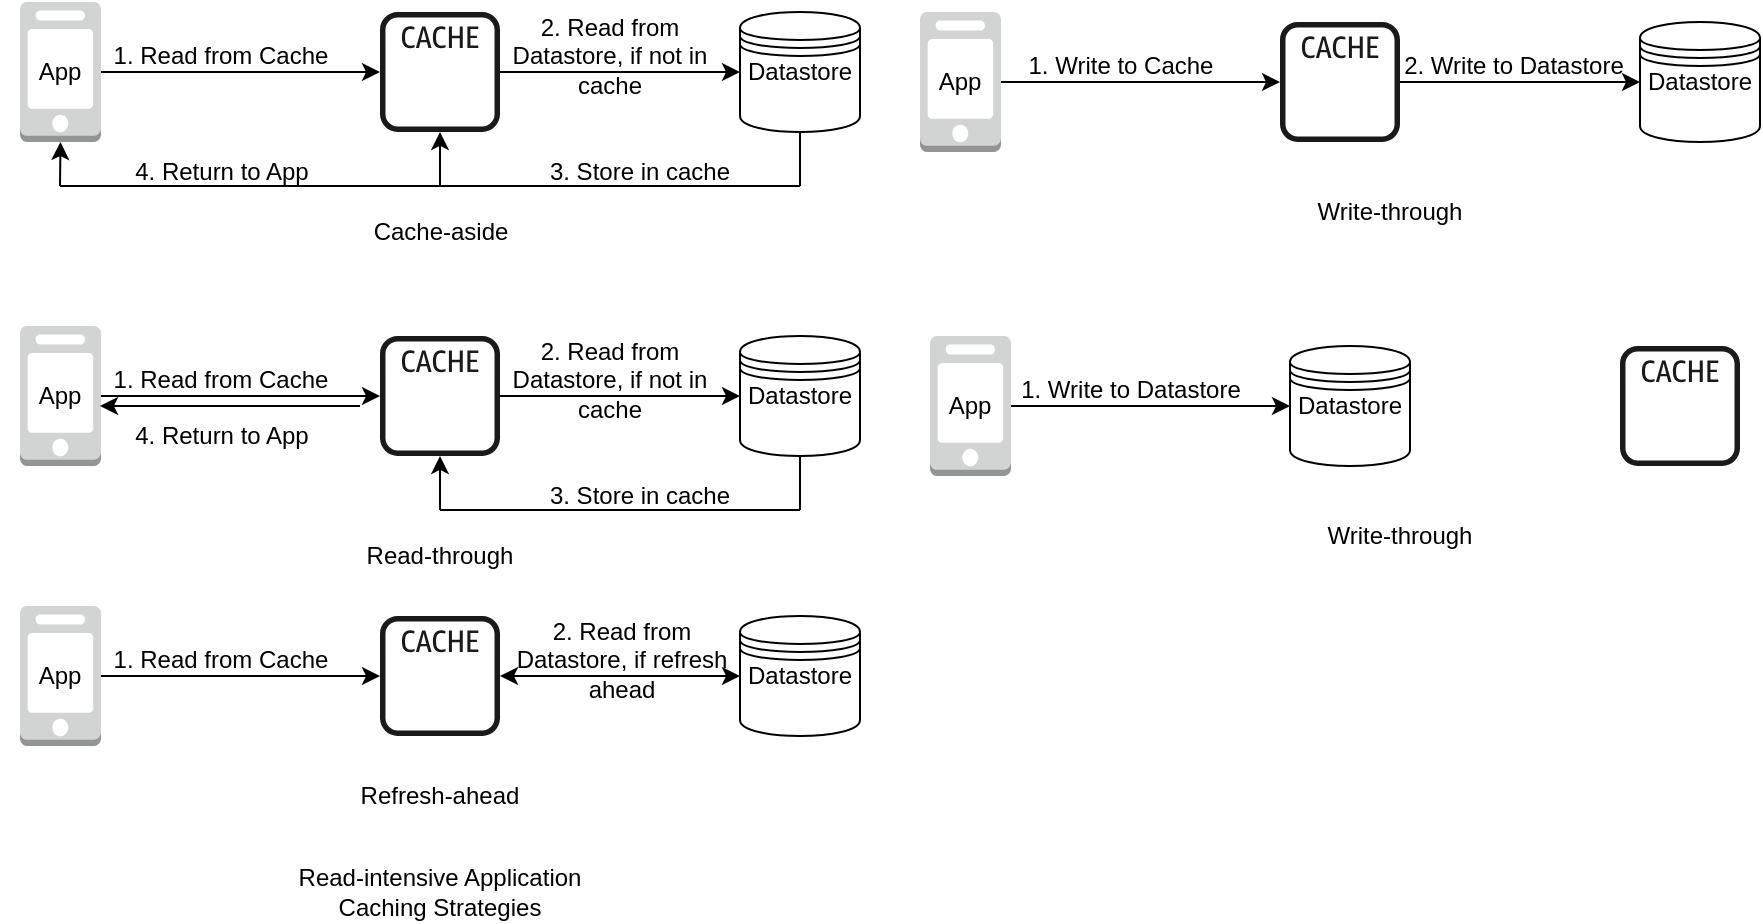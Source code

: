 <mxfile version="21.3.7" type="github">
  <diagram name="Page-1" id="Oi7OsTwLrwf_6MCiZPdt">
    <mxGraphModel dx="954" dy="502" grid="1" gridSize="10" guides="1" tooltips="1" connect="1" arrows="1" fold="1" page="1" pageScale="1" pageWidth="850" pageHeight="1100" math="0" shadow="0">
      <root>
        <mxCell id="0" />
        <mxCell id="1" parent="0" />
        <mxCell id="dj_3N6z_v6fSzwfQcfUv-10" style="edgeStyle=orthogonalEdgeStyle;rounded=0;orthogonalLoop=1;jettySize=auto;html=1;exitX=1;exitY=0.5;exitDx=0;exitDy=0;exitPerimeter=0;" edge="1" parent="1" source="dj_3N6z_v6fSzwfQcfUv-1" target="dj_3N6z_v6fSzwfQcfUv-2">
          <mxGeometry relative="1" as="geometry" />
        </mxCell>
        <mxCell id="dj_3N6z_v6fSzwfQcfUv-1" value="" style="outlineConnect=0;dashed=0;verticalLabelPosition=bottom;verticalAlign=top;align=center;html=1;shape=mxgraph.aws3.mobile_client;fillColor=#D2D3D3;gradientColor=none;" vertex="1" parent="1">
          <mxGeometry x="20" y="30" width="40.5" height="70" as="geometry" />
        </mxCell>
        <mxCell id="dj_3N6z_v6fSzwfQcfUv-13" style="edgeStyle=orthogonalEdgeStyle;rounded=0;orthogonalLoop=1;jettySize=auto;html=1;entryX=0;entryY=0.5;entryDx=0;entryDy=0;" edge="1" parent="1" source="dj_3N6z_v6fSzwfQcfUv-2" target="dj_3N6z_v6fSzwfQcfUv-3">
          <mxGeometry relative="1" as="geometry" />
        </mxCell>
        <mxCell id="dj_3N6z_v6fSzwfQcfUv-2" value="" style="sketch=0;outlineConnect=0;fontColor=#232F3E;gradientColor=none;fillColor=#1A1A1A;strokeColor=none;dashed=0;verticalLabelPosition=bottom;verticalAlign=top;align=center;html=1;fontSize=12;fontStyle=0;aspect=fixed;pointerEvents=1;shape=mxgraph.aws4.cache_node;" vertex="1" parent="1">
          <mxGeometry x="200" y="35" width="60" height="60" as="geometry" />
        </mxCell>
        <mxCell id="dj_3N6z_v6fSzwfQcfUv-3" value="" style="shape=datastore;whiteSpace=wrap;html=1;" vertex="1" parent="1">
          <mxGeometry x="380" y="35" width="60" height="60" as="geometry" />
        </mxCell>
        <mxCell id="dj_3N6z_v6fSzwfQcfUv-11" value="1. Read from Cache" style="text;html=1;strokeColor=none;fillColor=none;align=center;verticalAlign=middle;whiteSpace=wrap;rounded=0;" vertex="1" parent="1">
          <mxGeometry x="61" y="42" width="119" height="30" as="geometry" />
        </mxCell>
        <mxCell id="dj_3N6z_v6fSzwfQcfUv-14" value="2. Read from Datastore, if not in cache" style="text;html=1;strokeColor=none;fillColor=none;align=center;verticalAlign=middle;whiteSpace=wrap;rounded=0;" vertex="1" parent="1">
          <mxGeometry x="250" y="42" width="130" height="30" as="geometry" />
        </mxCell>
        <mxCell id="dj_3N6z_v6fSzwfQcfUv-16" value="App" style="text;html=1;strokeColor=none;fillColor=none;align=center;verticalAlign=middle;whiteSpace=wrap;rounded=0;" vertex="1" parent="1">
          <mxGeometry x="10" y="50" width="60" height="30" as="geometry" />
        </mxCell>
        <mxCell id="dj_3N6z_v6fSzwfQcfUv-17" value="Datastore" style="text;html=1;strokeColor=none;fillColor=none;align=center;verticalAlign=middle;whiteSpace=wrap;rounded=0;" vertex="1" parent="1">
          <mxGeometry x="380" y="50" width="60" height="30" as="geometry" />
        </mxCell>
        <mxCell id="dj_3N6z_v6fSzwfQcfUv-19" value="" style="endArrow=none;html=1;rounded=0;entryX=0.5;entryY=1;entryDx=0;entryDy=0;" edge="1" parent="1" target="dj_3N6z_v6fSzwfQcfUv-3">
          <mxGeometry width="50" height="50" relative="1" as="geometry">
            <mxPoint x="410" y="122" as="sourcePoint" />
            <mxPoint x="110" y="232" as="targetPoint" />
          </mxGeometry>
        </mxCell>
        <mxCell id="dj_3N6z_v6fSzwfQcfUv-20" value="" style="endArrow=none;html=1;rounded=0;" edge="1" parent="1">
          <mxGeometry width="50" height="50" relative="1" as="geometry">
            <mxPoint x="230" y="122" as="sourcePoint" />
            <mxPoint x="410" y="122" as="targetPoint" />
          </mxGeometry>
        </mxCell>
        <mxCell id="dj_3N6z_v6fSzwfQcfUv-21" value="" style="endArrow=classic;html=1;rounded=0;" edge="1" parent="1" target="dj_3N6z_v6fSzwfQcfUv-2">
          <mxGeometry width="50" height="50" relative="1" as="geometry">
            <mxPoint x="230" y="122" as="sourcePoint" />
            <mxPoint x="110" y="232" as="targetPoint" />
          </mxGeometry>
        </mxCell>
        <mxCell id="dj_3N6z_v6fSzwfQcfUv-22" value="" style="endArrow=none;html=1;rounded=0;" edge="1" parent="1">
          <mxGeometry width="50" height="50" relative="1" as="geometry">
            <mxPoint x="40" y="122" as="sourcePoint" />
            <mxPoint x="230" y="122" as="targetPoint" />
          </mxGeometry>
        </mxCell>
        <mxCell id="dj_3N6z_v6fSzwfQcfUv-23" value="" style="endArrow=classic;html=1;rounded=0;entryX=0.5;entryY=1;entryDx=0;entryDy=0;entryPerimeter=0;" edge="1" parent="1" target="dj_3N6z_v6fSzwfQcfUv-1">
          <mxGeometry width="50" height="50" relative="1" as="geometry">
            <mxPoint x="40" y="122" as="sourcePoint" />
            <mxPoint x="110" y="232" as="targetPoint" />
          </mxGeometry>
        </mxCell>
        <mxCell id="dj_3N6z_v6fSzwfQcfUv-24" value="3. Store in cache" style="text;html=1;strokeColor=none;fillColor=none;align=center;verticalAlign=middle;whiteSpace=wrap;rounded=0;" vertex="1" parent="1">
          <mxGeometry x="280" y="100" width="100" height="30" as="geometry" />
        </mxCell>
        <mxCell id="dj_3N6z_v6fSzwfQcfUv-25" value="4. Return to App" style="text;html=1;strokeColor=none;fillColor=none;align=center;verticalAlign=middle;whiteSpace=wrap;rounded=0;" vertex="1" parent="1">
          <mxGeometry x="70.5" y="100" width="100" height="30" as="geometry" />
        </mxCell>
        <mxCell id="dj_3N6z_v6fSzwfQcfUv-58" style="edgeStyle=orthogonalEdgeStyle;rounded=0;orthogonalLoop=1;jettySize=auto;html=1;exitX=1;exitY=0.5;exitDx=0;exitDy=0;exitPerimeter=0;" edge="1" parent="1" source="dj_3N6z_v6fSzwfQcfUv-59" target="dj_3N6z_v6fSzwfQcfUv-61">
          <mxGeometry relative="1" as="geometry" />
        </mxCell>
        <mxCell id="dj_3N6z_v6fSzwfQcfUv-59" value="" style="outlineConnect=0;dashed=0;verticalLabelPosition=bottom;verticalAlign=top;align=center;html=1;shape=mxgraph.aws3.mobile_client;fillColor=#D2D3D3;gradientColor=none;" vertex="1" parent="1">
          <mxGeometry x="20" y="192" width="40.5" height="70" as="geometry" />
        </mxCell>
        <mxCell id="dj_3N6z_v6fSzwfQcfUv-60" style="edgeStyle=orthogonalEdgeStyle;rounded=0;orthogonalLoop=1;jettySize=auto;html=1;entryX=0;entryY=0.5;entryDx=0;entryDy=0;" edge="1" parent="1" source="dj_3N6z_v6fSzwfQcfUv-61" target="dj_3N6z_v6fSzwfQcfUv-62">
          <mxGeometry relative="1" as="geometry" />
        </mxCell>
        <mxCell id="dj_3N6z_v6fSzwfQcfUv-61" value="" style="sketch=0;outlineConnect=0;fontColor=#232F3E;gradientColor=none;fillColor=#1A1A1A;strokeColor=none;dashed=0;verticalLabelPosition=bottom;verticalAlign=top;align=center;html=1;fontSize=12;fontStyle=0;aspect=fixed;pointerEvents=1;shape=mxgraph.aws4.cache_node;" vertex="1" parent="1">
          <mxGeometry x="200" y="197" width="60" height="60" as="geometry" />
        </mxCell>
        <mxCell id="dj_3N6z_v6fSzwfQcfUv-62" value="" style="shape=datastore;whiteSpace=wrap;html=1;" vertex="1" parent="1">
          <mxGeometry x="380" y="197" width="60" height="60" as="geometry" />
        </mxCell>
        <mxCell id="dj_3N6z_v6fSzwfQcfUv-63" value="1. Read from Cache" style="text;html=1;strokeColor=none;fillColor=none;align=center;verticalAlign=middle;whiteSpace=wrap;rounded=0;" vertex="1" parent="1">
          <mxGeometry x="61" y="204" width="119" height="30" as="geometry" />
        </mxCell>
        <mxCell id="dj_3N6z_v6fSzwfQcfUv-64" value="2. Read from Datastore, if not in cache" style="text;html=1;strokeColor=none;fillColor=none;align=center;verticalAlign=middle;whiteSpace=wrap;rounded=0;" vertex="1" parent="1">
          <mxGeometry x="250" y="204" width="130" height="30" as="geometry" />
        </mxCell>
        <mxCell id="dj_3N6z_v6fSzwfQcfUv-65" value="App" style="text;html=1;strokeColor=none;fillColor=none;align=center;verticalAlign=middle;whiteSpace=wrap;rounded=0;" vertex="1" parent="1">
          <mxGeometry x="10" y="212" width="60" height="30" as="geometry" />
        </mxCell>
        <mxCell id="dj_3N6z_v6fSzwfQcfUv-66" value="Datastore" style="text;html=1;strokeColor=none;fillColor=none;align=center;verticalAlign=middle;whiteSpace=wrap;rounded=0;" vertex="1" parent="1">
          <mxGeometry x="380" y="212" width="60" height="30" as="geometry" />
        </mxCell>
        <mxCell id="dj_3N6z_v6fSzwfQcfUv-67" value="" style="endArrow=none;html=1;rounded=0;entryX=0.5;entryY=1;entryDx=0;entryDy=0;" edge="1" parent="1" target="dj_3N6z_v6fSzwfQcfUv-62">
          <mxGeometry width="50" height="50" relative="1" as="geometry">
            <mxPoint x="410" y="284" as="sourcePoint" />
            <mxPoint x="110" y="394" as="targetPoint" />
          </mxGeometry>
        </mxCell>
        <mxCell id="dj_3N6z_v6fSzwfQcfUv-68" value="" style="endArrow=none;html=1;rounded=0;" edge="1" parent="1">
          <mxGeometry width="50" height="50" relative="1" as="geometry">
            <mxPoint x="230" y="284" as="sourcePoint" />
            <mxPoint x="410" y="284" as="targetPoint" />
          </mxGeometry>
        </mxCell>
        <mxCell id="dj_3N6z_v6fSzwfQcfUv-69" value="" style="endArrow=classic;html=1;rounded=0;" edge="1" parent="1" target="dj_3N6z_v6fSzwfQcfUv-61">
          <mxGeometry width="50" height="50" relative="1" as="geometry">
            <mxPoint x="230" y="284" as="sourcePoint" />
            <mxPoint x="110" y="394" as="targetPoint" />
          </mxGeometry>
        </mxCell>
        <mxCell id="dj_3N6z_v6fSzwfQcfUv-72" value="3. Store in cache" style="text;html=1;strokeColor=none;fillColor=none;align=center;verticalAlign=middle;whiteSpace=wrap;rounded=0;" vertex="1" parent="1">
          <mxGeometry x="280" y="262" width="100" height="30" as="geometry" />
        </mxCell>
        <mxCell id="dj_3N6z_v6fSzwfQcfUv-74" value="" style="endArrow=classic;html=1;rounded=0;" edge="1" parent="1">
          <mxGeometry width="50" height="50" relative="1" as="geometry">
            <mxPoint x="190" y="232" as="sourcePoint" />
            <mxPoint x="60" y="232" as="targetPoint" />
          </mxGeometry>
        </mxCell>
        <mxCell id="dj_3N6z_v6fSzwfQcfUv-75" value="4. Return to App" style="text;html=1;strokeColor=none;fillColor=none;align=center;verticalAlign=middle;whiteSpace=wrap;rounded=0;" vertex="1" parent="1">
          <mxGeometry x="70.5" y="232" width="100" height="30" as="geometry" />
        </mxCell>
        <mxCell id="dj_3N6z_v6fSzwfQcfUv-76" style="edgeStyle=orthogonalEdgeStyle;rounded=0;orthogonalLoop=1;jettySize=auto;html=1;exitX=1;exitY=0.5;exitDx=0;exitDy=0;exitPerimeter=0;" edge="1" parent="1" source="dj_3N6z_v6fSzwfQcfUv-77" target="dj_3N6z_v6fSzwfQcfUv-79">
          <mxGeometry relative="1" as="geometry" />
        </mxCell>
        <mxCell id="dj_3N6z_v6fSzwfQcfUv-77" value="" style="outlineConnect=0;dashed=0;verticalLabelPosition=bottom;verticalAlign=top;align=center;html=1;shape=mxgraph.aws3.mobile_client;fillColor=#D2D3D3;gradientColor=none;" vertex="1" parent="1">
          <mxGeometry x="20" y="332" width="40.5" height="70" as="geometry" />
        </mxCell>
        <mxCell id="dj_3N6z_v6fSzwfQcfUv-79" value="" style="sketch=0;outlineConnect=0;fontColor=#232F3E;gradientColor=none;fillColor=#1A1A1A;strokeColor=none;dashed=0;verticalLabelPosition=bottom;verticalAlign=top;align=center;html=1;fontSize=12;fontStyle=0;aspect=fixed;pointerEvents=1;shape=mxgraph.aws4.cache_node;" vertex="1" parent="1">
          <mxGeometry x="200" y="337" width="60" height="60" as="geometry" />
        </mxCell>
        <mxCell id="dj_3N6z_v6fSzwfQcfUv-80" value="" style="shape=datastore;whiteSpace=wrap;html=1;" vertex="1" parent="1">
          <mxGeometry x="380" y="337" width="60" height="60" as="geometry" />
        </mxCell>
        <mxCell id="dj_3N6z_v6fSzwfQcfUv-81" value="1. Read from Cache" style="text;html=1;strokeColor=none;fillColor=none;align=center;verticalAlign=middle;whiteSpace=wrap;rounded=0;" vertex="1" parent="1">
          <mxGeometry x="61" y="344" width="119" height="30" as="geometry" />
        </mxCell>
        <mxCell id="dj_3N6z_v6fSzwfQcfUv-82" value="2. Read from Datastore, if refresh ahead" style="text;html=1;strokeColor=none;fillColor=none;align=center;verticalAlign=middle;whiteSpace=wrap;rounded=0;" vertex="1" parent="1">
          <mxGeometry x="256" y="344" width="130" height="30" as="geometry" />
        </mxCell>
        <mxCell id="dj_3N6z_v6fSzwfQcfUv-83" value="App" style="text;html=1;strokeColor=none;fillColor=none;align=center;verticalAlign=middle;whiteSpace=wrap;rounded=0;" vertex="1" parent="1">
          <mxGeometry x="10" y="352" width="60" height="30" as="geometry" />
        </mxCell>
        <mxCell id="dj_3N6z_v6fSzwfQcfUv-84" value="Datastore" style="text;html=1;strokeColor=none;fillColor=none;align=center;verticalAlign=middle;whiteSpace=wrap;rounded=0;" vertex="1" parent="1">
          <mxGeometry x="380" y="352" width="60" height="30" as="geometry" />
        </mxCell>
        <mxCell id="dj_3N6z_v6fSzwfQcfUv-91" value="" style="endArrow=classic;startArrow=classic;html=1;rounded=0;exitX=0;exitY=0.5;exitDx=0;exitDy=0;" edge="1" parent="1" source="dj_3N6z_v6fSzwfQcfUv-84" target="dj_3N6z_v6fSzwfQcfUv-79">
          <mxGeometry width="50" height="50" relative="1" as="geometry">
            <mxPoint x="340" y="412" as="sourcePoint" />
            <mxPoint x="110" y="232" as="targetPoint" />
          </mxGeometry>
        </mxCell>
        <mxCell id="dj_3N6z_v6fSzwfQcfUv-93" value="Cache-aside" style="text;html=1;strokeColor=none;fillColor=none;align=center;verticalAlign=middle;whiteSpace=wrap;rounded=0;" vertex="1" parent="1">
          <mxGeometry x="190.5" y="130" width="79" height="30" as="geometry" />
        </mxCell>
        <mxCell id="dj_3N6z_v6fSzwfQcfUv-94" value="Read-through" style="text;html=1;strokeColor=none;fillColor=none;align=center;verticalAlign=middle;whiteSpace=wrap;rounded=0;" vertex="1" parent="1">
          <mxGeometry x="185.25" y="292" width="89.5" height="30" as="geometry" />
        </mxCell>
        <mxCell id="dj_3N6z_v6fSzwfQcfUv-95" value="Refresh-ahead" style="text;html=1;strokeColor=none;fillColor=none;align=center;verticalAlign=middle;whiteSpace=wrap;rounded=0;" vertex="1" parent="1">
          <mxGeometry x="185.25" y="412" width="89.5" height="30" as="geometry" />
        </mxCell>
        <mxCell id="dj_3N6z_v6fSzwfQcfUv-96" value="Read-intensive Application Caching Strategies" style="text;html=1;strokeColor=none;fillColor=none;align=center;verticalAlign=middle;whiteSpace=wrap;rounded=0;" vertex="1" parent="1">
          <mxGeometry x="140" y="460" width="180" height="30" as="geometry" />
        </mxCell>
        <mxCell id="dj_3N6z_v6fSzwfQcfUv-97" style="edgeStyle=orthogonalEdgeStyle;rounded=0;orthogonalLoop=1;jettySize=auto;html=1;exitX=1;exitY=0.5;exitDx=0;exitDy=0;exitPerimeter=0;" edge="1" parent="1" source="dj_3N6z_v6fSzwfQcfUv-98" target="dj_3N6z_v6fSzwfQcfUv-100">
          <mxGeometry relative="1" as="geometry" />
        </mxCell>
        <mxCell id="dj_3N6z_v6fSzwfQcfUv-98" value="" style="outlineConnect=0;dashed=0;verticalLabelPosition=bottom;verticalAlign=top;align=center;html=1;shape=mxgraph.aws3.mobile_client;fillColor=#D2D3D3;gradientColor=none;" vertex="1" parent="1">
          <mxGeometry x="470" y="35" width="40.5" height="70" as="geometry" />
        </mxCell>
        <mxCell id="dj_3N6z_v6fSzwfQcfUv-99" style="edgeStyle=orthogonalEdgeStyle;rounded=0;orthogonalLoop=1;jettySize=auto;html=1;entryX=0;entryY=0.5;entryDx=0;entryDy=0;" edge="1" parent="1" source="dj_3N6z_v6fSzwfQcfUv-100" target="dj_3N6z_v6fSzwfQcfUv-101">
          <mxGeometry relative="1" as="geometry" />
        </mxCell>
        <mxCell id="dj_3N6z_v6fSzwfQcfUv-100" value="" style="sketch=0;outlineConnect=0;fontColor=#232F3E;gradientColor=none;fillColor=#1A1A1A;strokeColor=none;dashed=0;verticalLabelPosition=bottom;verticalAlign=top;align=center;html=1;fontSize=12;fontStyle=0;aspect=fixed;pointerEvents=1;shape=mxgraph.aws4.cache_node;" vertex="1" parent="1">
          <mxGeometry x="650" y="40" width="60" height="60" as="geometry" />
        </mxCell>
        <mxCell id="dj_3N6z_v6fSzwfQcfUv-101" value="" style="shape=datastore;whiteSpace=wrap;html=1;" vertex="1" parent="1">
          <mxGeometry x="830" y="40" width="60" height="60" as="geometry" />
        </mxCell>
        <mxCell id="dj_3N6z_v6fSzwfQcfUv-102" value="1. Write to Cache" style="text;html=1;strokeColor=none;fillColor=none;align=center;verticalAlign=middle;whiteSpace=wrap;rounded=0;" vertex="1" parent="1">
          <mxGeometry x="511" y="47" width="119" height="30" as="geometry" />
        </mxCell>
        <mxCell id="dj_3N6z_v6fSzwfQcfUv-103" value="2. Write to Datastore" style="text;html=1;strokeColor=none;fillColor=none;align=center;verticalAlign=middle;whiteSpace=wrap;rounded=0;" vertex="1" parent="1">
          <mxGeometry x="702" y="47" width="130" height="30" as="geometry" />
        </mxCell>
        <mxCell id="dj_3N6z_v6fSzwfQcfUv-104" value="App" style="text;html=1;strokeColor=none;fillColor=none;align=center;verticalAlign=middle;whiteSpace=wrap;rounded=0;" vertex="1" parent="1">
          <mxGeometry x="460" y="55" width="60" height="30" as="geometry" />
        </mxCell>
        <mxCell id="dj_3N6z_v6fSzwfQcfUv-105" value="Datastore" style="text;html=1;strokeColor=none;fillColor=none;align=center;verticalAlign=middle;whiteSpace=wrap;rounded=0;" vertex="1" parent="1">
          <mxGeometry x="830" y="55" width="60" height="30" as="geometry" />
        </mxCell>
        <mxCell id="dj_3N6z_v6fSzwfQcfUv-112" value="Write-through" style="text;html=1;strokeColor=none;fillColor=none;align=center;verticalAlign=middle;whiteSpace=wrap;rounded=0;" vertex="1" parent="1">
          <mxGeometry x="660" y="120" width="89.5" height="30" as="geometry" />
        </mxCell>
        <mxCell id="dj_3N6z_v6fSzwfQcfUv-113" style="edgeStyle=orthogonalEdgeStyle;rounded=0;orthogonalLoop=1;jettySize=auto;html=1;exitX=1;exitY=0.5;exitDx=0;exitDy=0;exitPerimeter=0;" edge="1" parent="1" source="dj_3N6z_v6fSzwfQcfUv-114">
          <mxGeometry relative="1" as="geometry">
            <mxPoint x="655" y="232" as="targetPoint" />
          </mxGeometry>
        </mxCell>
        <mxCell id="dj_3N6z_v6fSzwfQcfUv-114" value="" style="outlineConnect=0;dashed=0;verticalLabelPosition=bottom;verticalAlign=top;align=center;html=1;shape=mxgraph.aws3.mobile_client;fillColor=#D2D3D3;gradientColor=none;" vertex="1" parent="1">
          <mxGeometry x="475" y="197" width="40.5" height="70" as="geometry" />
        </mxCell>
        <mxCell id="dj_3N6z_v6fSzwfQcfUv-117" value="" style="shape=datastore;whiteSpace=wrap;html=1;" vertex="1" parent="1">
          <mxGeometry x="655" y="202" width="60" height="60" as="geometry" />
        </mxCell>
        <mxCell id="dj_3N6z_v6fSzwfQcfUv-118" value="1. Write to Datastore" style="text;html=1;strokeColor=none;fillColor=none;align=center;verticalAlign=middle;whiteSpace=wrap;rounded=0;" vertex="1" parent="1">
          <mxGeometry x="516" y="209" width="119" height="30" as="geometry" />
        </mxCell>
        <mxCell id="dj_3N6z_v6fSzwfQcfUv-120" value="App" style="text;html=1;strokeColor=none;fillColor=none;align=center;verticalAlign=middle;whiteSpace=wrap;rounded=0;" vertex="1" parent="1">
          <mxGeometry x="465" y="217" width="60" height="30" as="geometry" />
        </mxCell>
        <mxCell id="dj_3N6z_v6fSzwfQcfUv-121" value="Datastore" style="text;html=1;strokeColor=none;fillColor=none;align=center;verticalAlign=middle;whiteSpace=wrap;rounded=0;" vertex="1" parent="1">
          <mxGeometry x="655" y="217" width="60" height="30" as="geometry" />
        </mxCell>
        <mxCell id="dj_3N6z_v6fSzwfQcfUv-122" value="Write-through" style="text;html=1;strokeColor=none;fillColor=none;align=center;verticalAlign=middle;whiteSpace=wrap;rounded=0;" vertex="1" parent="1">
          <mxGeometry x="665" y="282" width="89.5" height="30" as="geometry" />
        </mxCell>
        <mxCell id="dj_3N6z_v6fSzwfQcfUv-123" value="" style="sketch=0;outlineConnect=0;fontColor=#232F3E;gradientColor=none;fillColor=#1A1A1A;strokeColor=none;dashed=0;verticalLabelPosition=bottom;verticalAlign=top;align=center;html=1;fontSize=12;fontStyle=0;aspect=fixed;pointerEvents=1;shape=mxgraph.aws4.cache_node;" vertex="1" parent="1">
          <mxGeometry x="820" y="202" width="60" height="60" as="geometry" />
        </mxCell>
      </root>
    </mxGraphModel>
  </diagram>
</mxfile>
